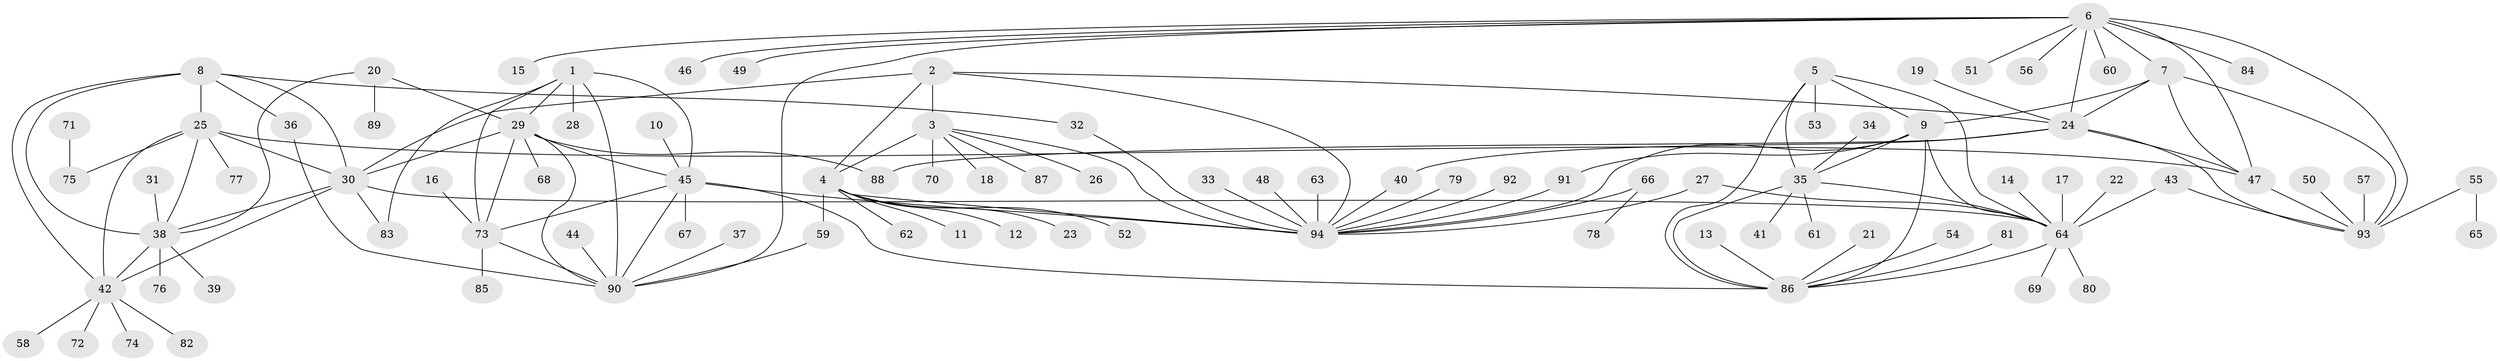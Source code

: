 // original degree distribution, {10: 0.06818181818181818, 5: 0.015151515151515152, 8: 0.015151515151515152, 7: 0.03787878787878788, 11: 0.015151515151515152, 6: 0.03787878787878788, 18: 0.007575757575757576, 9: 0.022727272727272728, 14: 0.007575757575757576, 1: 0.5909090909090909, 3: 0.045454545454545456, 2: 0.13636363636363635}
// Generated by graph-tools (version 1.1) at 2025/37/03/04/25 23:37:36]
// undirected, 94 vertices, 136 edges
graph export_dot {
  node [color=gray90,style=filled];
  1;
  2;
  3;
  4;
  5;
  6;
  7;
  8;
  9;
  10;
  11;
  12;
  13;
  14;
  15;
  16;
  17;
  18;
  19;
  20;
  21;
  22;
  23;
  24;
  25;
  26;
  27;
  28;
  29;
  30;
  31;
  32;
  33;
  34;
  35;
  36;
  37;
  38;
  39;
  40;
  41;
  42;
  43;
  44;
  45;
  46;
  47;
  48;
  49;
  50;
  51;
  52;
  53;
  54;
  55;
  56;
  57;
  58;
  59;
  60;
  61;
  62;
  63;
  64;
  65;
  66;
  67;
  68;
  69;
  70;
  71;
  72;
  73;
  74;
  75;
  76;
  77;
  78;
  79;
  80;
  81;
  82;
  83;
  84;
  85;
  86;
  87;
  88;
  89;
  90;
  91;
  92;
  93;
  94;
  1 -- 28 [weight=1.0];
  1 -- 29 [weight=2.0];
  1 -- 45 [weight=2.0];
  1 -- 73 [weight=2.0];
  1 -- 83 [weight=1.0];
  1 -- 90 [weight=2.0];
  2 -- 3 [weight=2.0];
  2 -- 4 [weight=2.0];
  2 -- 24 [weight=1.0];
  2 -- 30 [weight=1.0];
  2 -- 94 [weight=1.0];
  3 -- 4 [weight=4.0];
  3 -- 18 [weight=1.0];
  3 -- 26 [weight=1.0];
  3 -- 70 [weight=1.0];
  3 -- 87 [weight=1.0];
  3 -- 94 [weight=2.0];
  4 -- 11 [weight=1.0];
  4 -- 12 [weight=1.0];
  4 -- 23 [weight=1.0];
  4 -- 52 [weight=1.0];
  4 -- 59 [weight=1.0];
  4 -- 62 [weight=1.0];
  4 -- 94 [weight=2.0];
  5 -- 9 [weight=2.0];
  5 -- 35 [weight=2.0];
  5 -- 53 [weight=1.0];
  5 -- 64 [weight=2.0];
  5 -- 86 [weight=2.0];
  6 -- 7 [weight=2.0];
  6 -- 15 [weight=1.0];
  6 -- 24 [weight=2.0];
  6 -- 46 [weight=1.0];
  6 -- 47 [weight=2.0];
  6 -- 49 [weight=1.0];
  6 -- 51 [weight=1.0];
  6 -- 56 [weight=1.0];
  6 -- 60 [weight=1.0];
  6 -- 84 [weight=1.0];
  6 -- 90 [weight=1.0];
  6 -- 93 [weight=2.0];
  7 -- 9 [weight=1.0];
  7 -- 24 [weight=1.0];
  7 -- 47 [weight=1.0];
  7 -- 93 [weight=1.0];
  8 -- 25 [weight=2.0];
  8 -- 30 [weight=2.0];
  8 -- 32 [weight=1.0];
  8 -- 36 [weight=1.0];
  8 -- 38 [weight=2.0];
  8 -- 42 [weight=2.0];
  9 -- 35 [weight=1.0];
  9 -- 64 [weight=1.0];
  9 -- 86 [weight=1.0];
  9 -- 91 [weight=1.0];
  9 -- 94 [weight=1.0];
  10 -- 45 [weight=1.0];
  13 -- 86 [weight=1.0];
  14 -- 64 [weight=1.0];
  16 -- 73 [weight=1.0];
  17 -- 64 [weight=1.0];
  19 -- 24 [weight=1.0];
  20 -- 29 [weight=1.0];
  20 -- 38 [weight=1.0];
  20 -- 89 [weight=1.0];
  21 -- 86 [weight=1.0];
  22 -- 64 [weight=1.0];
  24 -- 40 [weight=1.0];
  24 -- 47 [weight=1.0];
  24 -- 88 [weight=1.0];
  24 -- 93 [weight=1.0];
  25 -- 30 [weight=1.0];
  25 -- 38 [weight=1.0];
  25 -- 42 [weight=1.0];
  25 -- 47 [weight=1.0];
  25 -- 75 [weight=1.0];
  25 -- 77 [weight=1.0];
  27 -- 64 [weight=1.0];
  27 -- 94 [weight=1.0];
  29 -- 30 [weight=1.0];
  29 -- 45 [weight=1.0];
  29 -- 68 [weight=1.0];
  29 -- 73 [weight=1.0];
  29 -- 88 [weight=1.0];
  29 -- 90 [weight=1.0];
  30 -- 38 [weight=1.0];
  30 -- 42 [weight=1.0];
  30 -- 64 [weight=1.0];
  30 -- 83 [weight=1.0];
  31 -- 38 [weight=1.0];
  32 -- 94 [weight=1.0];
  33 -- 94 [weight=1.0];
  34 -- 35 [weight=1.0];
  35 -- 41 [weight=1.0];
  35 -- 61 [weight=1.0];
  35 -- 64 [weight=1.0];
  35 -- 86 [weight=1.0];
  36 -- 90 [weight=1.0];
  37 -- 90 [weight=1.0];
  38 -- 39 [weight=1.0];
  38 -- 42 [weight=1.0];
  38 -- 76 [weight=1.0];
  40 -- 94 [weight=1.0];
  42 -- 58 [weight=1.0];
  42 -- 72 [weight=1.0];
  42 -- 74 [weight=1.0];
  42 -- 82 [weight=1.0];
  43 -- 64 [weight=1.0];
  43 -- 93 [weight=1.0];
  44 -- 90 [weight=1.0];
  45 -- 67 [weight=1.0];
  45 -- 73 [weight=1.0];
  45 -- 86 [weight=1.0];
  45 -- 90 [weight=1.0];
  45 -- 94 [weight=1.0];
  47 -- 93 [weight=1.0];
  48 -- 94 [weight=1.0];
  50 -- 93 [weight=1.0];
  54 -- 86 [weight=1.0];
  55 -- 65 [weight=1.0];
  55 -- 93 [weight=1.0];
  57 -- 93 [weight=1.0];
  59 -- 90 [weight=1.0];
  63 -- 94 [weight=1.0];
  64 -- 69 [weight=1.0];
  64 -- 80 [weight=1.0];
  64 -- 86 [weight=1.0];
  66 -- 78 [weight=1.0];
  66 -- 94 [weight=1.0];
  71 -- 75 [weight=1.0];
  73 -- 85 [weight=1.0];
  73 -- 90 [weight=1.0];
  79 -- 94 [weight=1.0];
  81 -- 86 [weight=1.0];
  91 -- 94 [weight=1.0];
  92 -- 94 [weight=1.0];
}
